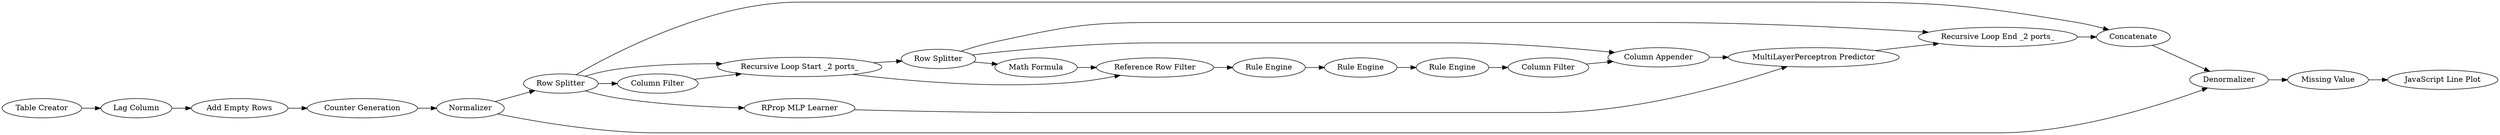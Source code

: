 digraph {
	21 -> 6
	4 -> 5
	11 -> 9
	8 -> 9
	14 -> 11
	24 -> 14
	24 -> 21
	18 -> 19
	20 -> 23
	1 -> 12
	4 -> 22
	4 -> 11
	25 -> 26
	8 -> 4
	17 -> 18
	23 -> 21
	9 -> 25
	13 -> 17
	24 -> 16
	6 -> 14
	13 -> 24
	12 -> 2
	3 -> 8
	19 -> 20
	5 -> 6
	2 -> 3
	4 -> 13
	16 -> 17
	22 -> 13
	9 [label=Denormalizer]
	18 [label="Rule Engine"]
	21 [label="Column Appender"]
	26 [label="JavaScript Line Plot"]
	8 [label=Normalizer]
	17 [label="Reference Row Filter"]
	3 [label="Counter Generation"]
	19 [label="Rule Engine"]
	24 [label="Row Splitter"]
	6 [label="MultiLayerPerceptron Predictor"]
	25 [label="Missing Value"]
	12 [label="Lag Column"]
	16 [label="Math Formula"]
	1 [label="Table Creator"]
	22 [label="Column Filter"]
	11 [label=Concatenate]
	4 [label="Row Splitter"]
	23 [label="Column Filter"]
	14 [label="Recursive Loop End _2 ports_"]
	5 [label="RProp MLP Learner"]
	13 [label="Recursive Loop Start _2 ports_"]
	20 [label="Rule Engine"]
	2 [label="Add Empty Rows"]
	rankdir=LR
}

